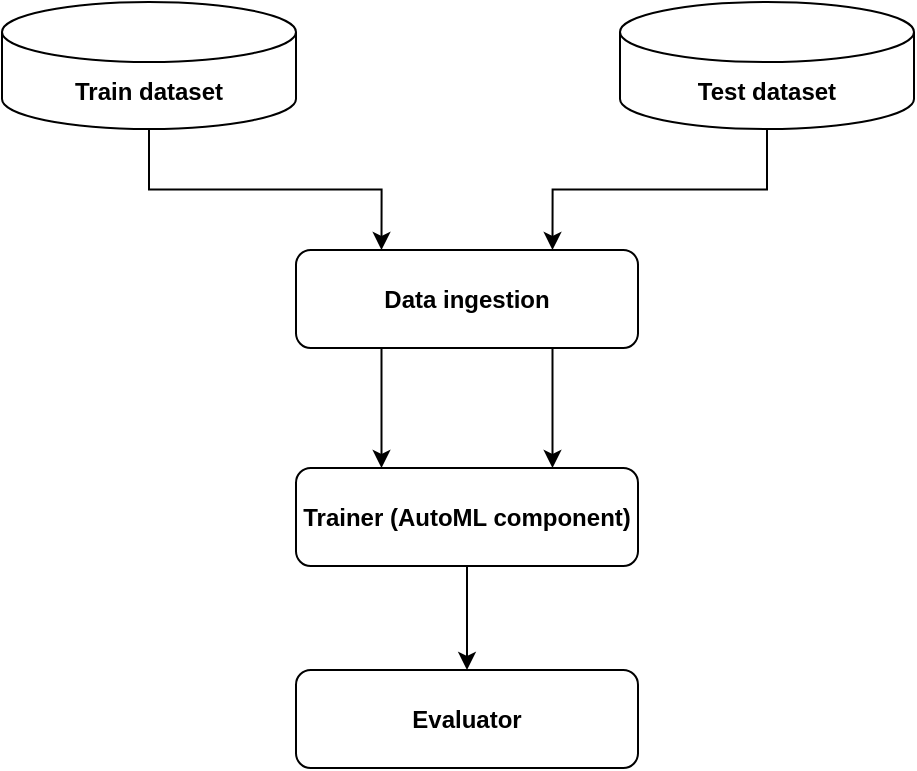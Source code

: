 <mxfile version="21.2.8" type="device">
  <diagram name="Page-1" id="hagG0mQoI-y82EzhaQtB">
    <mxGraphModel dx="1434" dy="854" grid="0" gridSize="10" guides="1" tooltips="1" connect="1" arrows="1" fold="1" page="1" pageScale="1" pageWidth="1654" pageHeight="1169" math="0" shadow="0">
      <root>
        <mxCell id="0" />
        <mxCell id="1" parent="0" />
        <mxCell id="kKQXf41IfZRwiArYyt9g-7" style="edgeStyle=orthogonalEdgeStyle;rounded=0;orthogonalLoop=1;jettySize=auto;html=1;exitX=0.5;exitY=1;exitDx=0;exitDy=0;entryX=0.25;entryY=0;entryDx=0;entryDy=0;exitPerimeter=0;" edge="1" parent="1" source="kKQXf41IfZRwiArYyt9g-21" target="kKQXf41IfZRwiArYyt9g-5">
          <mxGeometry relative="1" as="geometry">
            <mxPoint x="519.5" y="265" as="sourcePoint" />
          </mxGeometry>
        </mxCell>
        <mxCell id="kKQXf41IfZRwiArYyt9g-25" style="edgeStyle=orthogonalEdgeStyle;rounded=0;orthogonalLoop=1;jettySize=auto;html=1;exitX=0.25;exitY=1;exitDx=0;exitDy=0;entryX=0.25;entryY=0;entryDx=0;entryDy=0;" edge="1" parent="1" source="kKQXf41IfZRwiArYyt9g-5" target="kKQXf41IfZRwiArYyt9g-8">
          <mxGeometry relative="1" as="geometry" />
        </mxCell>
        <mxCell id="kKQXf41IfZRwiArYyt9g-26" style="edgeStyle=orthogonalEdgeStyle;rounded=0;orthogonalLoop=1;jettySize=auto;html=1;exitX=0.75;exitY=1;exitDx=0;exitDy=0;entryX=0.75;entryY=0;entryDx=0;entryDy=0;" edge="1" parent="1" source="kKQXf41IfZRwiArYyt9g-5" target="kKQXf41IfZRwiArYyt9g-8">
          <mxGeometry relative="1" as="geometry" />
        </mxCell>
        <mxCell id="kKQXf41IfZRwiArYyt9g-5" value="&lt;b&gt;Data ingestion&lt;/b&gt;" style="rounded=1;whiteSpace=wrap;html=1;" vertex="1" parent="1">
          <mxGeometry x="628" y="321" width="171" height="49" as="geometry" />
        </mxCell>
        <mxCell id="kKQXf41IfZRwiArYyt9g-27" style="edgeStyle=orthogonalEdgeStyle;rounded=0;orthogonalLoop=1;jettySize=auto;html=1;exitX=0.5;exitY=1;exitDx=0;exitDy=0;entryX=0.5;entryY=0;entryDx=0;entryDy=0;" edge="1" parent="1" source="kKQXf41IfZRwiArYyt9g-8" target="kKQXf41IfZRwiArYyt9g-16">
          <mxGeometry relative="1" as="geometry" />
        </mxCell>
        <mxCell id="kKQXf41IfZRwiArYyt9g-8" value="&lt;b&gt;Trainer (AutoML component)&lt;/b&gt;" style="rounded=1;whiteSpace=wrap;html=1;" vertex="1" parent="1">
          <mxGeometry x="628" y="430" width="171" height="49" as="geometry" />
        </mxCell>
        <mxCell id="kKQXf41IfZRwiArYyt9g-16" value="&lt;b&gt;Evaluator&lt;/b&gt;" style="rounded=1;whiteSpace=wrap;html=1;" vertex="1" parent="1">
          <mxGeometry x="628" y="531" width="171" height="49" as="geometry" />
        </mxCell>
        <mxCell id="kKQXf41IfZRwiArYyt9g-21" value="&lt;b&gt;Train dataset&lt;/b&gt;" style="shape=cylinder3;whiteSpace=wrap;html=1;boundedLbl=1;backgroundOutline=1;size=15;" vertex="1" parent="1">
          <mxGeometry x="481" y="197" width="147" height="63.5" as="geometry" />
        </mxCell>
        <mxCell id="kKQXf41IfZRwiArYyt9g-23" style="edgeStyle=orthogonalEdgeStyle;rounded=0;orthogonalLoop=1;jettySize=auto;html=1;exitX=0.5;exitY=1;exitDx=0;exitDy=0;exitPerimeter=0;entryX=0.75;entryY=0;entryDx=0;entryDy=0;" edge="1" parent="1" source="kKQXf41IfZRwiArYyt9g-22" target="kKQXf41IfZRwiArYyt9g-5">
          <mxGeometry relative="1" as="geometry" />
        </mxCell>
        <mxCell id="kKQXf41IfZRwiArYyt9g-22" value="&lt;b&gt;Test dataset&lt;/b&gt;" style="shape=cylinder3;whiteSpace=wrap;html=1;boundedLbl=1;backgroundOutline=1;size=15;" vertex="1" parent="1">
          <mxGeometry x="790" y="197" width="147" height="63.5" as="geometry" />
        </mxCell>
      </root>
    </mxGraphModel>
  </diagram>
</mxfile>
